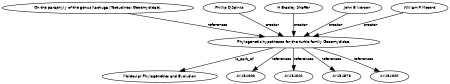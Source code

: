 digraph G {
size="3,3";
node [fontsize=7, fontname="Helvetica"];
edge [fontsize=7, fontname="Helvetica"];
node0 [label="Phylogenetic hypotheses for the turtle family Geoemydidae.", width=0.27433100247,height=0.27433100247];
node1 [label="On the paraphyly of the genus Kachuga (Testudines: Geoemydidae).", width=0.27433100247,height=0.27433100247];
node2 [label="Phillip Q Spinks", width=0.27433100247,height=0.27433100247];
node3 [label="H Bradley Shaffer", width=0.27433100247,height=0.27433100247];
node4 [label="John B Iverson", width=0.27433100247,height=0.27433100247];
node5 [label="William P Mccord", width=0.27433100247,height=0.27433100247];
node6 [label="Molecular Phylogenetics and Evolution", width=0.27433100247,height=0.27433100247];
node7 [label="AY434600", width=0.27433100247,height=0.27433100247];
node8 [label="AY434601", width=0.27433100247,height=0.27433100247];
node9 [label="AY434573", width=0.27433100247,height=0.27433100247];
node10 [label="AY434602", width=0.27433100247,height=0.27433100247];
node1 -> node0 [label="references"];
node2 -> node0 [label="creator"];
node3 -> node0 [label="creator"];
node4 -> node0 [label="creator"];
node5 -> node0 [label="creator"];
node0 -> node6 [label="is_part_of"];
node0 -> node7 [label="references"];
node0 -> node8 [label="references"];
node0 -> node9 [label="references"];
node0 -> node10 [label="references"];
}

